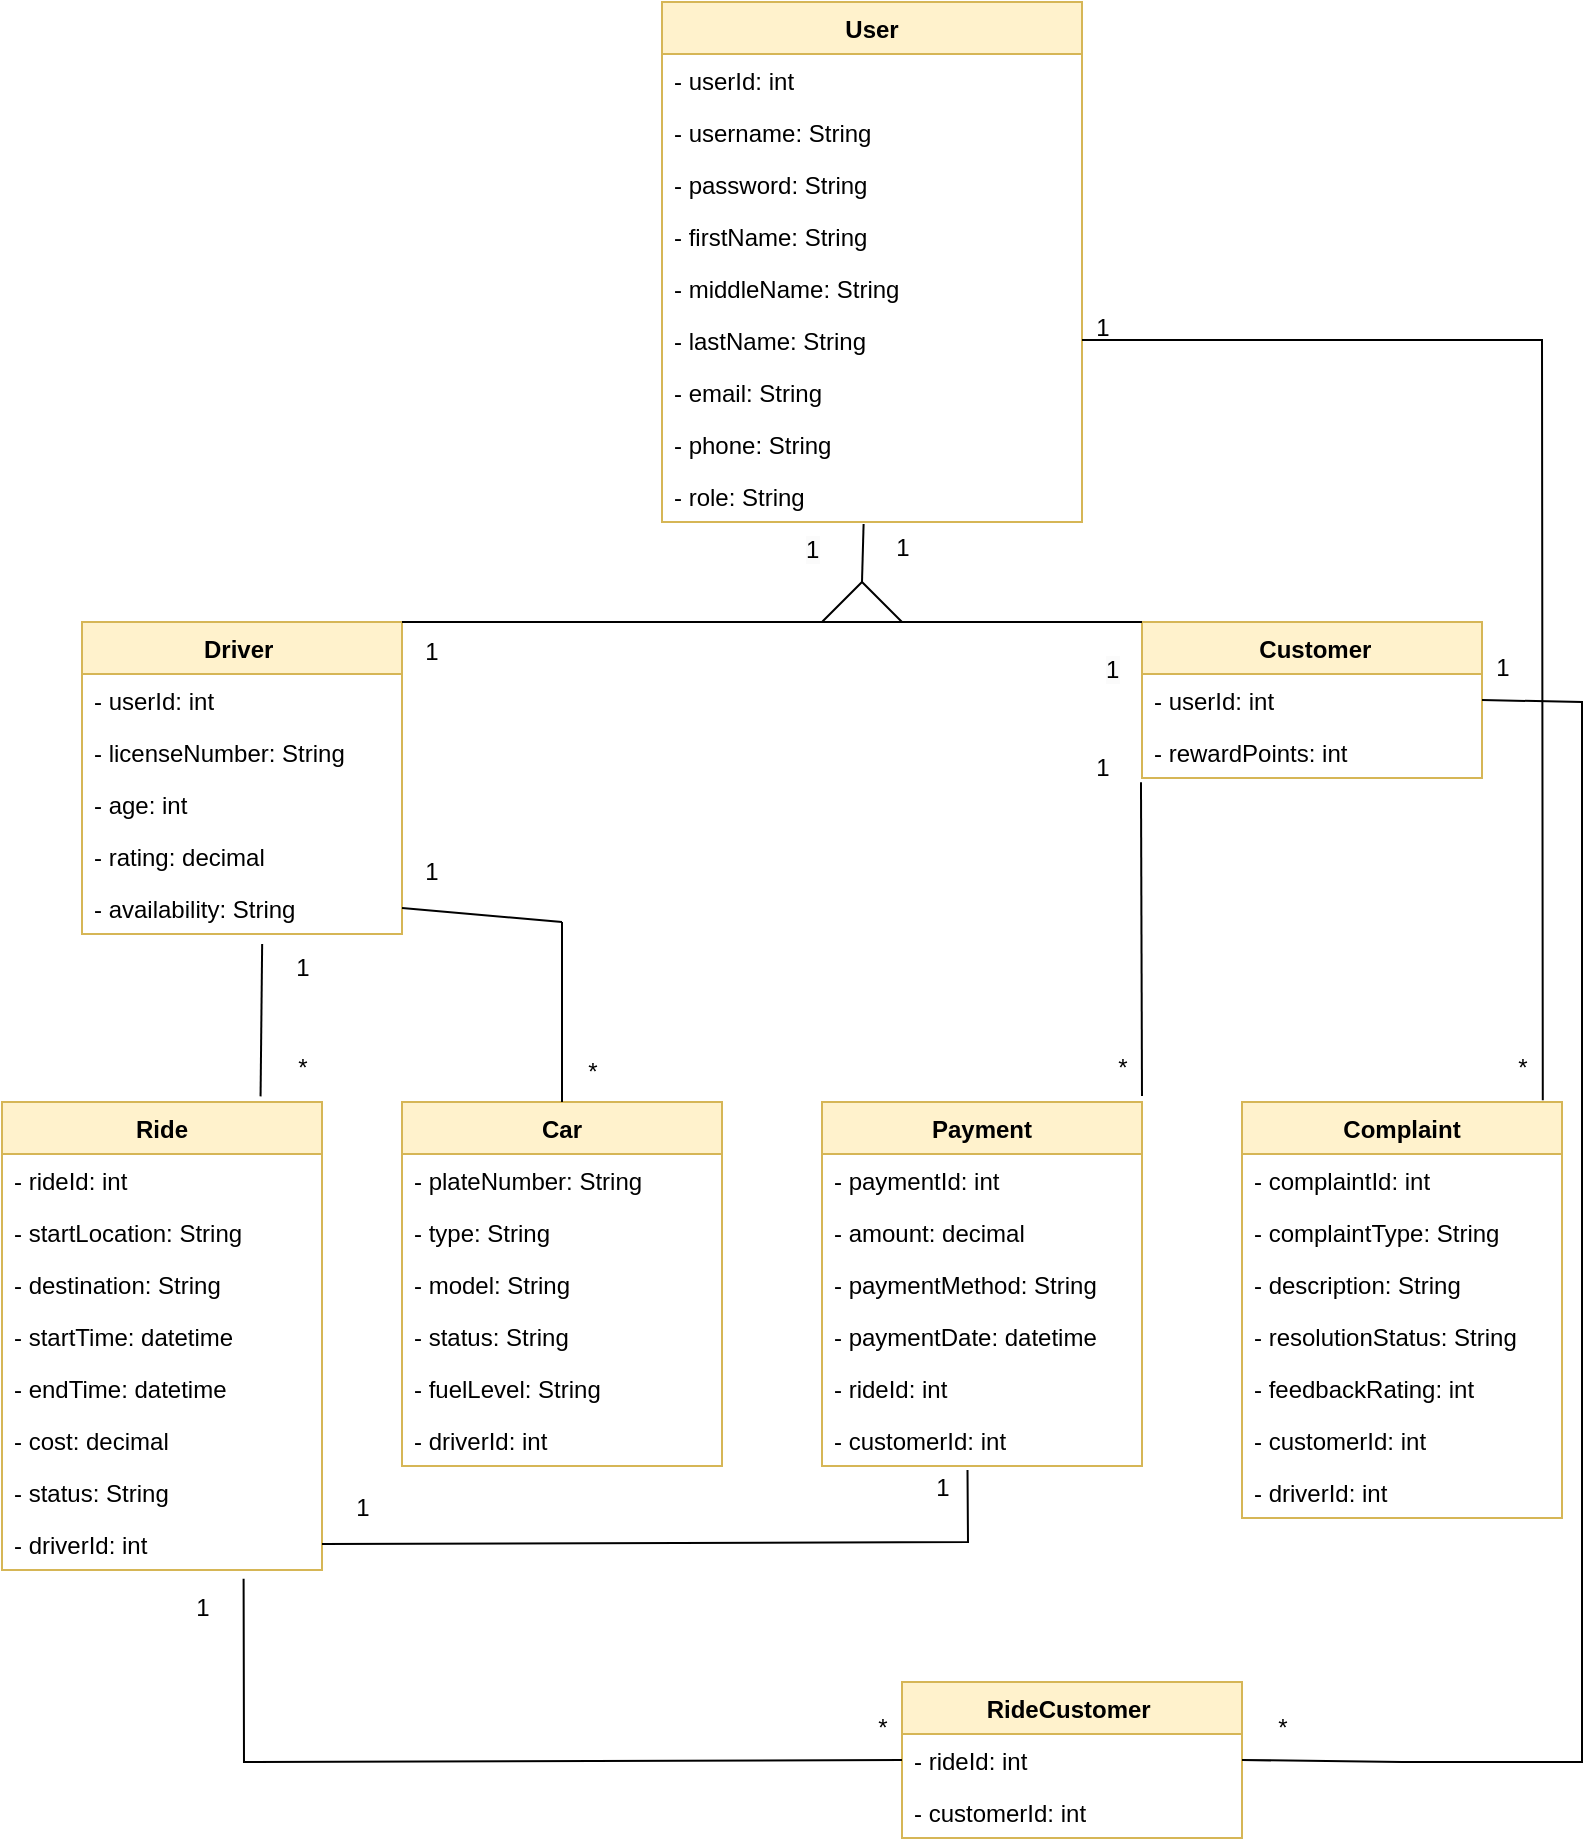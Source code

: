 <mxfile version="26.1.1">
  <diagram name="Page-1" id="BCxLDhu4A4aj4RpIcTMn">
    <mxGraphModel dx="1814" dy="1362" grid="1" gridSize="10" guides="1" tooltips="1" connect="1" arrows="1" fold="1" page="1" pageScale="1" pageWidth="850" pageHeight="1100" math="0" shadow="0">
      <root>
        <mxCell id="0" />
        <mxCell id="1" parent="0" />
        <mxCell id="VAlqsD_80NPTklT60D_i-1" value=" User " style="swimlane;fontStyle=1;childLayout=stackLayout;horizontal=1;startSize=26;horizontalStack=0;resizeParent=1;resizeParentMax=0;resizeLast=0;collapsible=1;marginBottom=0;fillColor=#fff2cc;strokeColor=#d6b656;" vertex="1" parent="1">
          <mxGeometry x="-480" y="10" width="210" height="260" as="geometry" />
        </mxCell>
        <mxCell id="VAlqsD_80NPTklT60D_i-2" value="  - userId: int" style="text;strokeColor=none;fillColor=none;align=left;verticalAlign=top;spacingLeft=4;spacingRight=4;overflow=hidden;rotatable=0;points=[[0,0.5],[1,0.5]];portConstraint=eastwest;" vertex="1" parent="VAlqsD_80NPTklT60D_i-1">
          <mxGeometry y="26" width="210" height="26" as="geometry" />
        </mxCell>
        <mxCell id="VAlqsD_80NPTklT60D_i-3" value="  - username: String" style="text;strokeColor=none;fillColor=none;align=left;verticalAlign=top;spacingLeft=4;spacingRight=4;overflow=hidden;rotatable=0;points=[[0,0.5],[1,0.5]];portConstraint=eastwest;" vertex="1" parent="VAlqsD_80NPTklT60D_i-1">
          <mxGeometry y="52" width="210" height="26" as="geometry" />
        </mxCell>
        <mxCell id="VAlqsD_80NPTklT60D_i-4" value="  - password: String" style="text;strokeColor=none;fillColor=none;align=left;verticalAlign=top;spacingLeft=4;spacingRight=4;overflow=hidden;rotatable=0;points=[[0,0.5],[1,0.5]];portConstraint=eastwest;" vertex="1" parent="VAlqsD_80NPTklT60D_i-1">
          <mxGeometry y="78" width="210" height="26" as="geometry" />
        </mxCell>
        <mxCell id="VAlqsD_80NPTklT60D_i-5" value="  - firstName: String" style="text;strokeColor=none;fillColor=none;align=left;verticalAlign=top;spacingLeft=4;spacingRight=4;overflow=hidden;rotatable=0;points=[[0,0.5],[1,0.5]];portConstraint=eastwest;" vertex="1" parent="VAlqsD_80NPTklT60D_i-1">
          <mxGeometry y="104" width="210" height="26" as="geometry" />
        </mxCell>
        <mxCell id="VAlqsD_80NPTklT60D_i-6" value="  - middleName: String" style="text;strokeColor=none;fillColor=none;align=left;verticalAlign=top;spacingLeft=4;spacingRight=4;overflow=hidden;rotatable=0;points=[[0,0.5],[1,0.5]];portConstraint=eastwest;" vertex="1" parent="VAlqsD_80NPTklT60D_i-1">
          <mxGeometry y="130" width="210" height="26" as="geometry" />
        </mxCell>
        <mxCell id="VAlqsD_80NPTklT60D_i-7" value="  - lastName: String" style="text;strokeColor=none;fillColor=none;align=left;verticalAlign=top;spacingLeft=4;spacingRight=4;overflow=hidden;rotatable=0;points=[[0,0.5],[1,0.5]];portConstraint=eastwest;" vertex="1" parent="VAlqsD_80NPTklT60D_i-1">
          <mxGeometry y="156" width="210" height="26" as="geometry" />
        </mxCell>
        <mxCell id="VAlqsD_80NPTklT60D_i-8" value="  - email: String" style="text;strokeColor=none;fillColor=none;align=left;verticalAlign=top;spacingLeft=4;spacingRight=4;overflow=hidden;rotatable=0;points=[[0,0.5],[1,0.5]];portConstraint=eastwest;" vertex="1" parent="VAlqsD_80NPTklT60D_i-1">
          <mxGeometry y="182" width="210" height="26" as="geometry" />
        </mxCell>
        <mxCell id="VAlqsD_80NPTklT60D_i-9" value="  - phone: String" style="text;strokeColor=none;fillColor=none;align=left;verticalAlign=top;spacingLeft=4;spacingRight=4;overflow=hidden;rotatable=0;points=[[0,0.5],[1,0.5]];portConstraint=eastwest;" vertex="1" parent="VAlqsD_80NPTklT60D_i-1">
          <mxGeometry y="208" width="210" height="26" as="geometry" />
        </mxCell>
        <mxCell id="VAlqsD_80NPTklT60D_i-10" value="  - role: String" style="text;strokeColor=none;fillColor=none;align=left;verticalAlign=top;spacingLeft=4;spacingRight=4;overflow=hidden;rotatable=0;points=[[0,0.5],[1,0.5]];portConstraint=eastwest;" vertex="1" parent="VAlqsD_80NPTklT60D_i-1">
          <mxGeometry y="234" width="210" height="26" as="geometry" />
        </mxCell>
        <mxCell id="VAlqsD_80NPTklT60D_i-12" value="Driver " style="swimlane;fontStyle=1;childLayout=stackLayout;horizontal=1;startSize=26;horizontalStack=0;resizeParent=1;resizeParentMax=0;resizeLast=0;collapsible=1;marginBottom=0;fillColor=#fff2cc;strokeColor=#d6b656;" vertex="1" parent="1">
          <mxGeometry x="-770" y="320" width="160" height="156" as="geometry" />
        </mxCell>
        <mxCell id="VAlqsD_80NPTklT60D_i-13" value="  - userId: int" style="text;strokeColor=none;fillColor=none;align=left;verticalAlign=top;spacingLeft=4;spacingRight=4;overflow=hidden;rotatable=0;points=[[0,0.5],[1,0.5]];portConstraint=eastwest;" vertex="1" parent="VAlqsD_80NPTklT60D_i-12">
          <mxGeometry y="26" width="160" height="26" as="geometry" />
        </mxCell>
        <mxCell id="VAlqsD_80NPTklT60D_i-14" value="  - licenseNumber: String" style="text;strokeColor=none;fillColor=none;align=left;verticalAlign=top;spacingLeft=4;spacingRight=4;overflow=hidden;rotatable=0;points=[[0,0.5],[1,0.5]];portConstraint=eastwest;" vertex="1" parent="VAlqsD_80NPTklT60D_i-12">
          <mxGeometry y="52" width="160" height="26" as="geometry" />
        </mxCell>
        <mxCell id="VAlqsD_80NPTklT60D_i-15" value="  - age: int" style="text;strokeColor=none;fillColor=none;align=left;verticalAlign=top;spacingLeft=4;spacingRight=4;overflow=hidden;rotatable=0;points=[[0,0.5],[1,0.5]];portConstraint=eastwest;" vertex="1" parent="VAlqsD_80NPTklT60D_i-12">
          <mxGeometry y="78" width="160" height="26" as="geometry" />
        </mxCell>
        <mxCell id="VAlqsD_80NPTklT60D_i-16" value="  - rating: decimal" style="text;strokeColor=none;fillColor=none;align=left;verticalAlign=top;spacingLeft=4;spacingRight=4;overflow=hidden;rotatable=0;points=[[0,0.5],[1,0.5]];portConstraint=eastwest;" vertex="1" parent="VAlqsD_80NPTklT60D_i-12">
          <mxGeometry y="104" width="160" height="26" as="geometry" />
        </mxCell>
        <mxCell id="VAlqsD_80NPTklT60D_i-17" value="  - availability: String" style="text;strokeColor=none;fillColor=none;align=left;verticalAlign=top;spacingLeft=4;spacingRight=4;overflow=hidden;rotatable=0;points=[[0,0.5],[1,0.5]];portConstraint=eastwest;" vertex="1" parent="VAlqsD_80NPTklT60D_i-12">
          <mxGeometry y="130" width="160" height="26" as="geometry" />
        </mxCell>
        <mxCell id="VAlqsD_80NPTklT60D_i-19" value=" Customer" style="swimlane;fontStyle=1;childLayout=stackLayout;horizontal=1;startSize=26;horizontalStack=0;resizeParent=1;resizeParentMax=0;resizeLast=0;collapsible=1;marginBottom=0;fillColor=#fff2cc;strokeColor=#d6b656;" vertex="1" parent="1">
          <mxGeometry x="-240" y="320" width="170" height="78" as="geometry" />
        </mxCell>
        <mxCell id="VAlqsD_80NPTklT60D_i-20" value="  - userId: int" style="text;strokeColor=none;fillColor=none;align=left;verticalAlign=top;spacingLeft=4;spacingRight=4;overflow=hidden;rotatable=0;points=[[0,0.5],[1,0.5]];portConstraint=eastwest;" vertex="1" parent="VAlqsD_80NPTklT60D_i-19">
          <mxGeometry y="26" width="170" height="26" as="geometry" />
        </mxCell>
        <mxCell id="VAlqsD_80NPTklT60D_i-21" value="  - rewardPoints: int" style="text;strokeColor=none;fillColor=none;align=left;verticalAlign=top;spacingLeft=4;spacingRight=4;overflow=hidden;rotatable=0;points=[[0,0.5],[1,0.5]];portConstraint=eastwest;" vertex="1" parent="VAlqsD_80NPTklT60D_i-19">
          <mxGeometry y="52" width="170" height="26" as="geometry" />
        </mxCell>
        <mxCell id="VAlqsD_80NPTklT60D_i-23" value=" Car " style="swimlane;fontStyle=1;childLayout=stackLayout;horizontal=1;startSize=26;horizontalStack=0;resizeParent=1;resizeParentMax=0;resizeLast=0;collapsible=1;marginBottom=0;fillColor=#fff2cc;strokeColor=#d6b656;" vertex="1" parent="1">
          <mxGeometry x="-610" y="560" width="160" height="182" as="geometry" />
        </mxCell>
        <mxCell id="VAlqsD_80NPTklT60D_i-24" value="  - plateNumber: String" style="text;strokeColor=none;fillColor=none;align=left;verticalAlign=top;spacingLeft=4;spacingRight=4;overflow=hidden;rotatable=0;points=[[0,0.5],[1,0.5]];portConstraint=eastwest;" vertex="1" parent="VAlqsD_80NPTklT60D_i-23">
          <mxGeometry y="26" width="160" height="26" as="geometry" />
        </mxCell>
        <mxCell id="VAlqsD_80NPTklT60D_i-25" value="  - type: String" style="text;strokeColor=none;fillColor=none;align=left;verticalAlign=top;spacingLeft=4;spacingRight=4;overflow=hidden;rotatable=0;points=[[0,0.5],[1,0.5]];portConstraint=eastwest;" vertex="1" parent="VAlqsD_80NPTklT60D_i-23">
          <mxGeometry y="52" width="160" height="26" as="geometry" />
        </mxCell>
        <mxCell id="VAlqsD_80NPTklT60D_i-26" value="  - model: String" style="text;strokeColor=none;fillColor=none;align=left;verticalAlign=top;spacingLeft=4;spacingRight=4;overflow=hidden;rotatable=0;points=[[0,0.5],[1,0.5]];portConstraint=eastwest;" vertex="1" parent="VAlqsD_80NPTklT60D_i-23">
          <mxGeometry y="78" width="160" height="26" as="geometry" />
        </mxCell>
        <mxCell id="VAlqsD_80NPTklT60D_i-27" value="  - status: String" style="text;strokeColor=none;fillColor=none;align=left;verticalAlign=top;spacingLeft=4;spacingRight=4;overflow=hidden;rotatable=0;points=[[0,0.5],[1,0.5]];portConstraint=eastwest;" vertex="1" parent="VAlqsD_80NPTklT60D_i-23">
          <mxGeometry y="104" width="160" height="26" as="geometry" />
        </mxCell>
        <mxCell id="VAlqsD_80NPTklT60D_i-28" value="  - fuelLevel: String" style="text;strokeColor=none;fillColor=none;align=left;verticalAlign=top;spacingLeft=4;spacingRight=4;overflow=hidden;rotatable=0;points=[[0,0.5],[1,0.5]];portConstraint=eastwest;" vertex="1" parent="VAlqsD_80NPTklT60D_i-23">
          <mxGeometry y="130" width="160" height="26" as="geometry" />
        </mxCell>
        <mxCell id="VAlqsD_80NPTklT60D_i-29" value="  - driverId: int" style="text;strokeColor=none;fillColor=none;align=left;verticalAlign=top;spacingLeft=4;spacingRight=4;overflow=hidden;rotatable=0;points=[[0,0.5],[1,0.5]];portConstraint=eastwest;" vertex="1" parent="VAlqsD_80NPTklT60D_i-23">
          <mxGeometry y="156" width="160" height="26" as="geometry" />
        </mxCell>
        <mxCell id="VAlqsD_80NPTklT60D_i-31" value=" Ride " style="swimlane;fontStyle=1;childLayout=stackLayout;horizontal=1;startSize=26;horizontalStack=0;resizeParent=1;resizeParentMax=0;resizeLast=0;collapsible=1;marginBottom=0;fillColor=#fff2cc;strokeColor=#d6b656;" vertex="1" parent="1">
          <mxGeometry x="-810" y="560" width="160" height="234" as="geometry" />
        </mxCell>
        <mxCell id="VAlqsD_80NPTklT60D_i-32" value="  - rideId: int" style="text;strokeColor=none;fillColor=none;align=left;verticalAlign=top;spacingLeft=4;spacingRight=4;overflow=hidden;rotatable=0;points=[[0,0.5],[1,0.5]];portConstraint=eastwest;" vertex="1" parent="VAlqsD_80NPTklT60D_i-31">
          <mxGeometry y="26" width="160" height="26" as="geometry" />
        </mxCell>
        <mxCell id="VAlqsD_80NPTklT60D_i-33" value="  - startLocation: String" style="text;strokeColor=none;fillColor=none;align=left;verticalAlign=top;spacingLeft=4;spacingRight=4;overflow=hidden;rotatable=0;points=[[0,0.5],[1,0.5]];portConstraint=eastwest;" vertex="1" parent="VAlqsD_80NPTklT60D_i-31">
          <mxGeometry y="52" width="160" height="26" as="geometry" />
        </mxCell>
        <mxCell id="VAlqsD_80NPTklT60D_i-34" value="  - destination: String" style="text;strokeColor=none;fillColor=none;align=left;verticalAlign=top;spacingLeft=4;spacingRight=4;overflow=hidden;rotatable=0;points=[[0,0.5],[1,0.5]];portConstraint=eastwest;" vertex="1" parent="VAlqsD_80NPTklT60D_i-31">
          <mxGeometry y="78" width="160" height="26" as="geometry" />
        </mxCell>
        <mxCell id="VAlqsD_80NPTklT60D_i-35" value="  - startTime: datetime" style="text;strokeColor=none;fillColor=none;align=left;verticalAlign=top;spacingLeft=4;spacingRight=4;overflow=hidden;rotatable=0;points=[[0,0.5],[1,0.5]];portConstraint=eastwest;" vertex="1" parent="VAlqsD_80NPTklT60D_i-31">
          <mxGeometry y="104" width="160" height="26" as="geometry" />
        </mxCell>
        <mxCell id="VAlqsD_80NPTklT60D_i-36" value="  - endTime: datetime" style="text;strokeColor=none;fillColor=none;align=left;verticalAlign=top;spacingLeft=4;spacingRight=4;overflow=hidden;rotatable=0;points=[[0,0.5],[1,0.5]];portConstraint=eastwest;" vertex="1" parent="VAlqsD_80NPTklT60D_i-31">
          <mxGeometry y="130" width="160" height="26" as="geometry" />
        </mxCell>
        <mxCell id="VAlqsD_80NPTklT60D_i-37" value="  - cost: decimal" style="text;strokeColor=none;fillColor=none;align=left;verticalAlign=top;spacingLeft=4;spacingRight=4;overflow=hidden;rotatable=0;points=[[0,0.5],[1,0.5]];portConstraint=eastwest;" vertex="1" parent="VAlqsD_80NPTklT60D_i-31">
          <mxGeometry y="156" width="160" height="26" as="geometry" />
        </mxCell>
        <mxCell id="VAlqsD_80NPTklT60D_i-38" value="  - status: String" style="text;strokeColor=none;fillColor=none;align=left;verticalAlign=top;spacingLeft=4;spacingRight=4;overflow=hidden;rotatable=0;points=[[0,0.5],[1,0.5]];portConstraint=eastwest;" vertex="1" parent="VAlqsD_80NPTklT60D_i-31">
          <mxGeometry y="182" width="160" height="26" as="geometry" />
        </mxCell>
        <mxCell id="VAlqsD_80NPTklT60D_i-39" value="  - driverId: int" style="text;strokeColor=none;fillColor=none;align=left;verticalAlign=top;spacingLeft=4;spacingRight=4;overflow=hidden;rotatable=0;points=[[0,0.5],[1,0.5]];portConstraint=eastwest;" vertex="1" parent="VAlqsD_80NPTklT60D_i-31">
          <mxGeometry y="208" width="160" height="26" as="geometry" />
        </mxCell>
        <mxCell id="VAlqsD_80NPTklT60D_i-41" value="RideCustomer " style="swimlane;fontStyle=1;childLayout=stackLayout;horizontal=1;startSize=26;horizontalStack=0;resizeParent=1;resizeParentMax=0;resizeLast=0;collapsible=1;marginBottom=0;fillColor=#fff2cc;strokeColor=#d6b656;" vertex="1" parent="1">
          <mxGeometry x="-360" y="850" width="170" height="78" as="geometry" />
        </mxCell>
        <mxCell id="VAlqsD_80NPTklT60D_i-42" value="  - rideId: int" style="text;strokeColor=none;fillColor=none;align=left;verticalAlign=top;spacingLeft=4;spacingRight=4;overflow=hidden;rotatable=0;points=[[0,0.5],[1,0.5]];portConstraint=eastwest;" vertex="1" parent="VAlqsD_80NPTklT60D_i-41">
          <mxGeometry y="26" width="170" height="26" as="geometry" />
        </mxCell>
        <mxCell id="VAlqsD_80NPTklT60D_i-43" value="  - customerId: int" style="text;strokeColor=none;fillColor=none;align=left;verticalAlign=top;spacingLeft=4;spacingRight=4;overflow=hidden;rotatable=0;points=[[0,0.5],[1,0.5]];portConstraint=eastwest;" vertex="1" parent="VAlqsD_80NPTklT60D_i-41">
          <mxGeometry y="52" width="170" height="26" as="geometry" />
        </mxCell>
        <mxCell id="VAlqsD_80NPTklT60D_i-45" value=" Payment " style="swimlane;fontStyle=1;childLayout=stackLayout;horizontal=1;startSize=26;horizontalStack=0;resizeParent=1;resizeParentMax=0;resizeLast=0;collapsible=1;marginBottom=0;fillColor=#fff2cc;strokeColor=#d6b656;" vertex="1" parent="1">
          <mxGeometry x="-400" y="560" width="160" height="182" as="geometry" />
        </mxCell>
        <mxCell id="VAlqsD_80NPTklT60D_i-46" value="  - paymentId: int" style="text;strokeColor=none;fillColor=none;align=left;verticalAlign=top;spacingLeft=4;spacingRight=4;overflow=hidden;rotatable=0;points=[[0,0.5],[1,0.5]];portConstraint=eastwest;" vertex="1" parent="VAlqsD_80NPTklT60D_i-45">
          <mxGeometry y="26" width="160" height="26" as="geometry" />
        </mxCell>
        <mxCell id="VAlqsD_80NPTklT60D_i-47" value="  - amount: decimal" style="text;strokeColor=none;fillColor=none;align=left;verticalAlign=top;spacingLeft=4;spacingRight=4;overflow=hidden;rotatable=0;points=[[0,0.5],[1,0.5]];portConstraint=eastwest;" vertex="1" parent="VAlqsD_80NPTklT60D_i-45">
          <mxGeometry y="52" width="160" height="26" as="geometry" />
        </mxCell>
        <mxCell id="VAlqsD_80NPTklT60D_i-48" value="  - paymentMethod: String" style="text;strokeColor=none;fillColor=none;align=left;verticalAlign=top;spacingLeft=4;spacingRight=4;overflow=hidden;rotatable=0;points=[[0,0.5],[1,0.5]];portConstraint=eastwest;" vertex="1" parent="VAlqsD_80NPTklT60D_i-45">
          <mxGeometry y="78" width="160" height="26" as="geometry" />
        </mxCell>
        <mxCell id="VAlqsD_80NPTklT60D_i-49" value="  - paymentDate: datetime" style="text;strokeColor=none;fillColor=none;align=left;verticalAlign=top;spacingLeft=4;spacingRight=4;overflow=hidden;rotatable=0;points=[[0,0.5],[1,0.5]];portConstraint=eastwest;" vertex="1" parent="VAlqsD_80NPTklT60D_i-45">
          <mxGeometry y="104" width="160" height="26" as="geometry" />
        </mxCell>
        <mxCell id="VAlqsD_80NPTklT60D_i-50" value="  - rideId: int" style="text;strokeColor=none;fillColor=none;align=left;verticalAlign=top;spacingLeft=4;spacingRight=4;overflow=hidden;rotatable=0;points=[[0,0.5],[1,0.5]];portConstraint=eastwest;" vertex="1" parent="VAlqsD_80NPTklT60D_i-45">
          <mxGeometry y="130" width="160" height="26" as="geometry" />
        </mxCell>
        <mxCell id="VAlqsD_80NPTklT60D_i-51" value="  - customerId: int" style="text;strokeColor=none;fillColor=none;align=left;verticalAlign=top;spacingLeft=4;spacingRight=4;overflow=hidden;rotatable=0;points=[[0,0.5],[1,0.5]];portConstraint=eastwest;" vertex="1" parent="VAlqsD_80NPTklT60D_i-45">
          <mxGeometry y="156" width="160" height="26" as="geometry" />
        </mxCell>
        <mxCell id="VAlqsD_80NPTklT60D_i-53" value=" Complaint " style="swimlane;fontStyle=1;childLayout=stackLayout;horizontal=1;startSize=26;horizontalStack=0;resizeParent=1;resizeParentMax=0;resizeLast=0;collapsible=1;marginBottom=0;fillColor=#fff2cc;strokeColor=#d6b656;" vertex="1" parent="1">
          <mxGeometry x="-190" y="560" width="160" height="208" as="geometry" />
        </mxCell>
        <mxCell id="VAlqsD_80NPTklT60D_i-54" value="  - complaintId: int" style="text;strokeColor=none;fillColor=none;align=left;verticalAlign=top;spacingLeft=4;spacingRight=4;overflow=hidden;rotatable=0;points=[[0,0.5],[1,0.5]];portConstraint=eastwest;" vertex="1" parent="VAlqsD_80NPTklT60D_i-53">
          <mxGeometry y="26" width="160" height="26" as="geometry" />
        </mxCell>
        <mxCell id="VAlqsD_80NPTklT60D_i-55" value="  - complaintType: String" style="text;strokeColor=none;fillColor=none;align=left;verticalAlign=top;spacingLeft=4;spacingRight=4;overflow=hidden;rotatable=0;points=[[0,0.5],[1,0.5]];portConstraint=eastwest;" vertex="1" parent="VAlqsD_80NPTklT60D_i-53">
          <mxGeometry y="52" width="160" height="26" as="geometry" />
        </mxCell>
        <mxCell id="VAlqsD_80NPTklT60D_i-56" value="  - description: String" style="text;strokeColor=none;fillColor=none;align=left;verticalAlign=top;spacingLeft=4;spacingRight=4;overflow=hidden;rotatable=0;points=[[0,0.5],[1,0.5]];portConstraint=eastwest;" vertex="1" parent="VAlqsD_80NPTklT60D_i-53">
          <mxGeometry y="78" width="160" height="26" as="geometry" />
        </mxCell>
        <mxCell id="VAlqsD_80NPTklT60D_i-57" value="  - resolutionStatus: String" style="text;strokeColor=none;fillColor=none;align=left;verticalAlign=top;spacingLeft=4;spacingRight=4;overflow=hidden;rotatable=0;points=[[0,0.5],[1,0.5]];portConstraint=eastwest;" vertex="1" parent="VAlqsD_80NPTklT60D_i-53">
          <mxGeometry y="104" width="160" height="26" as="geometry" />
        </mxCell>
        <mxCell id="VAlqsD_80NPTklT60D_i-58" value="  - feedbackRating: int" style="text;strokeColor=none;fillColor=none;align=left;verticalAlign=top;spacingLeft=4;spacingRight=4;overflow=hidden;rotatable=0;points=[[0,0.5],[1,0.5]];portConstraint=eastwest;" vertex="1" parent="VAlqsD_80NPTklT60D_i-53">
          <mxGeometry y="130" width="160" height="26" as="geometry" />
        </mxCell>
        <mxCell id="VAlqsD_80NPTklT60D_i-59" value="  - customerId: int" style="text;strokeColor=none;fillColor=none;align=left;verticalAlign=top;spacingLeft=4;spacingRight=4;overflow=hidden;rotatable=0;points=[[0,0.5],[1,0.5]];portConstraint=eastwest;" vertex="1" parent="VAlqsD_80NPTklT60D_i-53">
          <mxGeometry y="156" width="160" height="26" as="geometry" />
        </mxCell>
        <mxCell id="VAlqsD_80NPTklT60D_i-60" value="  - driverId: int" style="text;strokeColor=none;fillColor=none;align=left;verticalAlign=top;spacingLeft=4;spacingRight=4;overflow=hidden;rotatable=0;points=[[0,0.5],[1,0.5]];portConstraint=eastwest;" vertex="1" parent="VAlqsD_80NPTklT60D_i-53">
          <mxGeometry y="182" width="160" height="26" as="geometry" />
        </mxCell>
        <mxCell id="VAlqsD_80NPTklT60D_i-72" value="" style="endArrow=none;html=1;rounded=0;entryX=0;entryY=0;entryDx=0;entryDy=0;exitX=1;exitY=0;exitDx=0;exitDy=0;" edge="1" parent="1" source="VAlqsD_80NPTklT60D_i-12" target="VAlqsD_80NPTklT60D_i-19">
          <mxGeometry width="50" height="50" relative="1" as="geometry">
            <mxPoint x="-640" y="310" as="sourcePoint" />
            <mxPoint x="-190" y="310" as="targetPoint" />
          </mxGeometry>
        </mxCell>
        <mxCell id="VAlqsD_80NPTklT60D_i-81" value="" style="triangle;whiteSpace=wrap;html=1;rotation=-90;" vertex="1" parent="1">
          <mxGeometry x="-390" y="290" width="20" height="40" as="geometry" />
        </mxCell>
        <mxCell id="VAlqsD_80NPTklT60D_i-82" value="" style="endArrow=none;html=1;rounded=0;entryX=1;entryY=0.5;entryDx=0;entryDy=0;exitX=0.48;exitY=1.039;exitDx=0;exitDy=0;exitPerimeter=0;" edge="1" parent="1" source="VAlqsD_80NPTklT60D_i-10" target="VAlqsD_80NPTklT60D_i-81">
          <mxGeometry width="50" height="50" relative="1" as="geometry">
            <mxPoint x="-380" y="280" as="sourcePoint" />
            <mxPoint x="-430" y="340" as="targetPoint" />
          </mxGeometry>
        </mxCell>
        <mxCell id="VAlqsD_80NPTklT60D_i-83" value="1" style="text;html=1;align=center;verticalAlign=middle;whiteSpace=wrap;rounded=0;" vertex="1" parent="1">
          <mxGeometry x="-610" y="320" width="30" height="30" as="geometry" />
        </mxCell>
        <mxCell id="VAlqsD_80NPTklT60D_i-84" value="&lt;span style=&quot;color: rgb(0, 0, 0); font-family: Helvetica; font-size: 12px; font-style: normal; font-variant-ligatures: normal; font-variant-caps: normal; font-weight: 400; letter-spacing: normal; orphans: 2; text-align: center; text-indent: 0px; text-transform: none; widows: 2; word-spacing: 0px; -webkit-text-stroke-width: 0px; white-space: normal; background-color: rgb(251, 251, 251); text-decoration-thickness: initial; text-decoration-style: initial; text-decoration-color: initial; display: inline !important; float: none;&quot;&gt;1&lt;/span&gt;" style="text;whiteSpace=wrap;html=1;" vertex="1" parent="1">
          <mxGeometry x="-260" y="330" width="40" height="50" as="geometry" />
        </mxCell>
        <mxCell id="VAlqsD_80NPTklT60D_i-85" value="&lt;span style=&quot;color: rgb(0, 0, 0); font-family: Helvetica; font-size: 12px; font-style: normal; font-variant-ligatures: normal; font-variant-caps: normal; font-weight: 400; letter-spacing: normal; orphans: 2; text-align: center; text-indent: 0px; text-transform: none; widows: 2; word-spacing: 0px; -webkit-text-stroke-width: 0px; white-space: normal; background-color: rgb(251, 251, 251); text-decoration-thickness: initial; text-decoration-style: initial; text-decoration-color: initial; display: inline !important; float: none;&quot;&gt;1&lt;/span&gt;" style="text;whiteSpace=wrap;html=1;" vertex="1" parent="1">
          <mxGeometry x="-410" y="270" width="20" height="30" as="geometry" />
        </mxCell>
        <mxCell id="VAlqsD_80NPTklT60D_i-86" value="" style="endArrow=none;html=1;rounded=0;entryX=0.563;entryY=1.192;entryDx=0;entryDy=0;entryPerimeter=0;exitX=0.808;exitY=-0.012;exitDx=0;exitDy=0;exitPerimeter=0;" edge="1" parent="1" source="VAlqsD_80NPTklT60D_i-31" target="VAlqsD_80NPTklT60D_i-17">
          <mxGeometry width="50" height="50" relative="1" as="geometry">
            <mxPoint x="-694" y="550" as="sourcePoint" />
            <mxPoint x="-640" y="510" as="targetPoint" />
          </mxGeometry>
        </mxCell>
        <mxCell id="VAlqsD_80NPTklT60D_i-92" value="" style="endArrow=none;html=1;rounded=0;entryX=0.5;entryY=0;entryDx=0;entryDy=0;" edge="1" parent="1" target="VAlqsD_80NPTklT60D_i-23">
          <mxGeometry width="50" height="50" relative="1" as="geometry">
            <mxPoint x="-530" y="470" as="sourcePoint" />
            <mxPoint x="-560" y="550" as="targetPoint" />
          </mxGeometry>
        </mxCell>
        <mxCell id="VAlqsD_80NPTklT60D_i-93" value="" style="endArrow=none;html=1;rounded=0;" edge="1" parent="1">
          <mxGeometry width="50" height="50" relative="1" as="geometry">
            <mxPoint x="-610" y="463" as="sourcePoint" />
            <mxPoint x="-530" y="470" as="targetPoint" />
          </mxGeometry>
        </mxCell>
        <mxCell id="VAlqsD_80NPTklT60D_i-97" value="1" style="text;html=1;align=center;verticalAlign=middle;resizable=0;points=[];autosize=1;strokeColor=none;fillColor=none;" vertex="1" parent="1">
          <mxGeometry x="-375" y="268" width="30" height="30" as="geometry" />
        </mxCell>
        <mxCell id="VAlqsD_80NPTklT60D_i-98" value="1" style="text;html=1;align=center;verticalAlign=middle;whiteSpace=wrap;rounded=0;" vertex="1" parent="1">
          <mxGeometry x="-625" y="430" width="60" height="30" as="geometry" />
        </mxCell>
        <mxCell id="VAlqsD_80NPTklT60D_i-99" value="*" style="text;html=1;align=center;verticalAlign=middle;resizable=0;points=[];autosize=1;strokeColor=none;fillColor=none;" vertex="1" parent="1">
          <mxGeometry x="-530" y="530" width="30" height="30" as="geometry" />
        </mxCell>
        <mxCell id="VAlqsD_80NPTklT60D_i-100" value="1" style="text;html=1;align=center;verticalAlign=middle;resizable=0;points=[];autosize=1;strokeColor=none;fillColor=none;" vertex="1" parent="1">
          <mxGeometry x="-675" y="478" width="30" height="30" as="geometry" />
        </mxCell>
        <mxCell id="VAlqsD_80NPTklT60D_i-101" value="*" style="text;html=1;align=center;verticalAlign=middle;resizable=0;points=[];autosize=1;strokeColor=none;fillColor=none;" vertex="1" parent="1">
          <mxGeometry x="-675" y="528" width="30" height="30" as="geometry" />
        </mxCell>
        <mxCell id="VAlqsD_80NPTklT60D_i-102" value="" style="endArrow=none;html=1;rounded=0;exitX=0.755;exitY=1.169;exitDx=0;exitDy=0;exitPerimeter=0;entryX=0;entryY=0.5;entryDx=0;entryDy=0;" edge="1" parent="1" source="VAlqsD_80NPTklT60D_i-39" target="VAlqsD_80NPTklT60D_i-42">
          <mxGeometry width="50" height="50" relative="1" as="geometry">
            <mxPoint x="-450" y="420" as="sourcePoint" />
            <mxPoint x="-689" y="930" as="targetPoint" />
            <Array as="points">
              <mxPoint x="-689" y="890" />
            </Array>
          </mxGeometry>
        </mxCell>
        <mxCell id="VAlqsD_80NPTklT60D_i-103" value="1" style="text;html=1;align=center;verticalAlign=middle;resizable=0;points=[];autosize=1;strokeColor=none;fillColor=none;" vertex="1" parent="1">
          <mxGeometry x="-725" y="798" width="30" height="30" as="geometry" />
        </mxCell>
        <mxCell id="VAlqsD_80NPTklT60D_i-104" value="*" style="text;html=1;align=center;verticalAlign=middle;resizable=0;points=[];autosize=1;strokeColor=none;fillColor=none;" vertex="1" parent="1">
          <mxGeometry x="-385" y="858" width="30" height="30" as="geometry" />
        </mxCell>
        <mxCell id="VAlqsD_80NPTklT60D_i-105" value="" style="endArrow=none;html=1;rounded=0;entryX=1;entryY=0.5;entryDx=0;entryDy=0;exitX=1;exitY=0.5;exitDx=0;exitDy=0;" edge="1" parent="1" source="VAlqsD_80NPTklT60D_i-42" target="VAlqsD_80NPTklT60D_i-20">
          <mxGeometry width="50" height="50" relative="1" as="geometry">
            <mxPoint x="-180" y="900" as="sourcePoint" />
            <mxPoint x="-400" y="370" as="targetPoint" />
            <Array as="points">
              <mxPoint x="-110" y="890" />
              <mxPoint x="-20" y="890" />
              <mxPoint x="-20" y="360" />
            </Array>
          </mxGeometry>
        </mxCell>
        <mxCell id="VAlqsD_80NPTklT60D_i-106" value="*" style="text;html=1;align=center;verticalAlign=middle;resizable=0;points=[];autosize=1;strokeColor=none;fillColor=none;" vertex="1" parent="1">
          <mxGeometry x="-185" y="858" width="30" height="30" as="geometry" />
        </mxCell>
        <mxCell id="VAlqsD_80NPTklT60D_i-107" value="1" style="text;html=1;align=center;verticalAlign=middle;resizable=0;points=[];autosize=1;strokeColor=none;fillColor=none;" vertex="1" parent="1">
          <mxGeometry x="-75" y="328" width="30" height="30" as="geometry" />
        </mxCell>
        <mxCell id="VAlqsD_80NPTklT60D_i-108" value="" style="endArrow=none;html=1;rounded=0;exitX=1;exitY=0.5;exitDx=0;exitDy=0;entryX=0.925;entryY=0.201;entryDx=0;entryDy=0;entryPerimeter=0;" edge="1" parent="1" source="VAlqsD_80NPTklT60D_i-39" target="VAlqsD_80NPTklT60D_i-110">
          <mxGeometry width="50" height="50" relative="1" as="geometry">
            <mxPoint x="-640" y="780" as="sourcePoint" />
            <mxPoint x="-333.04" y="750.002" as="targetPoint" />
            <Array as="points">
              <mxPoint x="-327" y="780" />
            </Array>
          </mxGeometry>
        </mxCell>
        <mxCell id="VAlqsD_80NPTklT60D_i-109" value="1" style="text;html=1;align=center;verticalAlign=middle;resizable=0;points=[];autosize=1;strokeColor=none;fillColor=none;" vertex="1" parent="1">
          <mxGeometry x="-645" y="748" width="30" height="30" as="geometry" />
        </mxCell>
        <mxCell id="VAlqsD_80NPTklT60D_i-110" value="1" style="text;html=1;align=center;verticalAlign=middle;resizable=0;points=[];autosize=1;strokeColor=none;fillColor=none;" vertex="1" parent="1">
          <mxGeometry x="-355" y="738" width="30" height="30" as="geometry" />
        </mxCell>
        <mxCell id="VAlqsD_80NPTklT60D_i-111" value="" style="endArrow=none;html=1;rounded=0;entryX=-0.003;entryY=1.081;entryDx=0;entryDy=0;entryPerimeter=0;" edge="1" parent="1" target="VAlqsD_80NPTklT60D_i-21">
          <mxGeometry width="50" height="50" relative="1" as="geometry">
            <mxPoint x="-240" y="557" as="sourcePoint" />
            <mxPoint x="-260" y="520" as="targetPoint" />
          </mxGeometry>
        </mxCell>
        <mxCell id="VAlqsD_80NPTklT60D_i-112" value="1" style="text;html=1;align=center;verticalAlign=middle;resizable=0;points=[];autosize=1;strokeColor=none;fillColor=none;" vertex="1" parent="1">
          <mxGeometry x="-275" y="378" width="30" height="30" as="geometry" />
        </mxCell>
        <mxCell id="VAlqsD_80NPTklT60D_i-113" value="*" style="text;html=1;align=center;verticalAlign=middle;resizable=0;points=[];autosize=1;strokeColor=none;fillColor=none;" vertex="1" parent="1">
          <mxGeometry x="-265" y="528" width="30" height="30" as="geometry" />
        </mxCell>
        <mxCell id="VAlqsD_80NPTklT60D_i-114" value="" style="endArrow=none;html=1;rounded=0;exitX=0.94;exitY=-0.004;exitDx=0;exitDy=0;exitPerimeter=0;entryX=1;entryY=0.5;entryDx=0;entryDy=0;" edge="1" parent="1" source="VAlqsD_80NPTklT60D_i-53" target="VAlqsD_80NPTklT60D_i-7">
          <mxGeometry width="50" height="50" relative="1" as="geometry">
            <mxPoint x="-220" y="470" as="sourcePoint" />
            <mxPoint x="-40" y="190" as="targetPoint" />
            <Array as="points">
              <mxPoint x="-40" y="179" />
            </Array>
          </mxGeometry>
        </mxCell>
        <mxCell id="VAlqsD_80NPTklT60D_i-115" value="*" style="text;html=1;align=center;verticalAlign=middle;resizable=0;points=[];autosize=1;strokeColor=none;fillColor=none;" vertex="1" parent="1">
          <mxGeometry x="-65" y="528" width="30" height="30" as="geometry" />
        </mxCell>
        <mxCell id="VAlqsD_80NPTklT60D_i-116" value="1" style="text;html=1;align=center;verticalAlign=middle;resizable=0;points=[];autosize=1;strokeColor=none;fillColor=none;" vertex="1" parent="1">
          <mxGeometry x="-275" y="158" width="30" height="30" as="geometry" />
        </mxCell>
      </root>
    </mxGraphModel>
  </diagram>
</mxfile>
